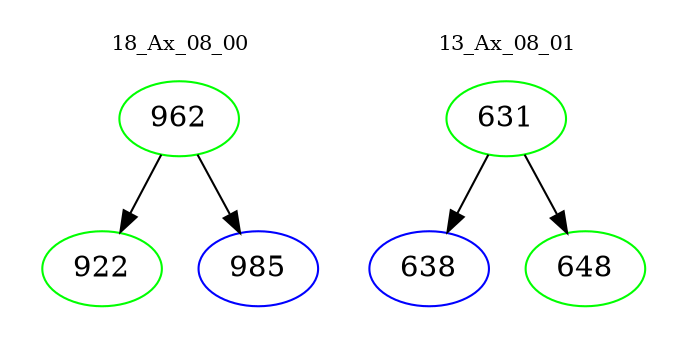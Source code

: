 digraph{
subgraph cluster_0 {
color = white
label = "18_Ax_08_00";
fontsize=10;
T0_962 [label="962", color="green"]
T0_962 -> T0_922 [color="black"]
T0_922 [label="922", color="green"]
T0_962 -> T0_985 [color="black"]
T0_985 [label="985", color="blue"]
}
subgraph cluster_1 {
color = white
label = "13_Ax_08_01";
fontsize=10;
T1_631 [label="631", color="green"]
T1_631 -> T1_638 [color="black"]
T1_638 [label="638", color="blue"]
T1_631 -> T1_648 [color="black"]
T1_648 [label="648", color="green"]
}
}
